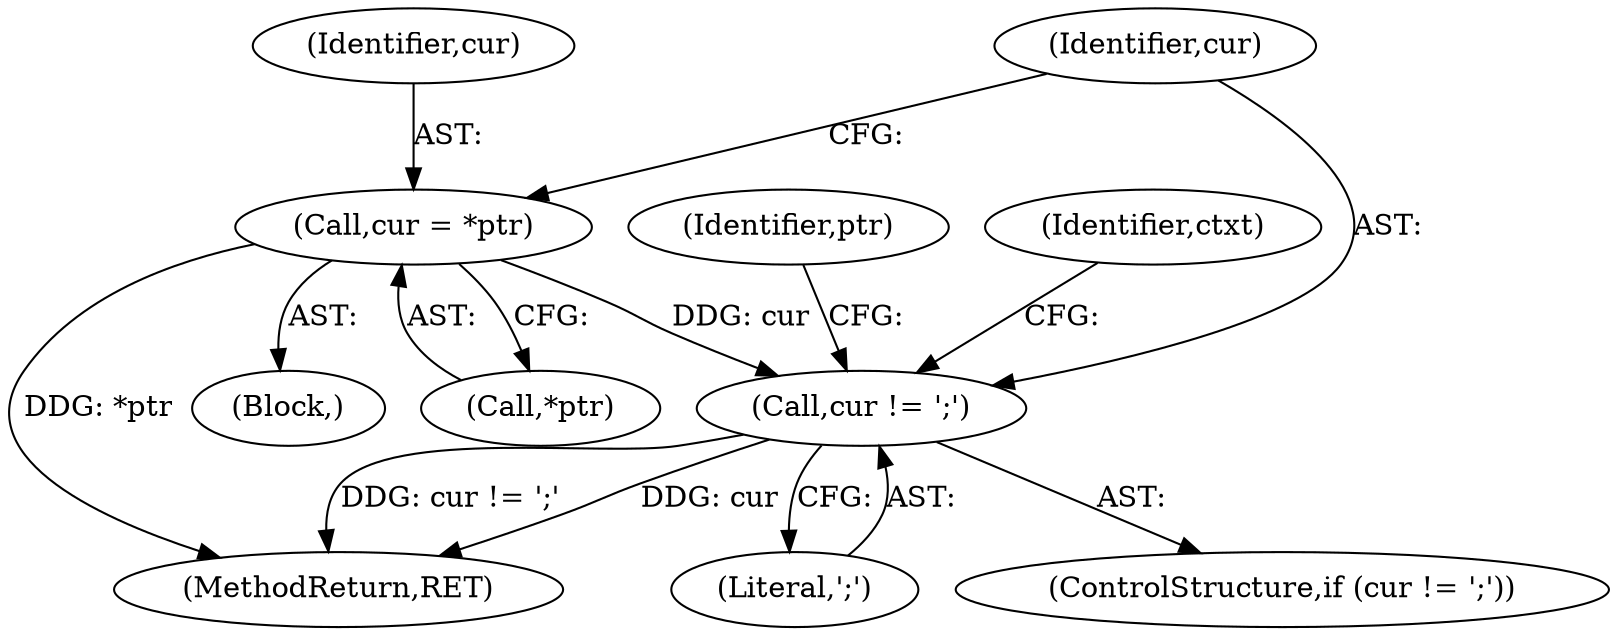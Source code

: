 digraph "0_Chrome_d0947db40187f4708c58e64cbd6013faf9eddeed_35@pointer" {
"1000164" [label="(Call,cur = *ptr)"];
"1000169" [label="(Call,cur != ';')"];
"1000108" [label="(Block,)"];
"1000166" [label="(Call,*ptr)"];
"1000168" [label="(ControlStructure,if (cur != ';'))"];
"1000164" [label="(Call,cur = *ptr)"];
"1000165" [label="(Identifier,cur)"];
"1000186" [label="(Identifier,ptr)"];
"1000299" [label="(MethodReturn,RET)"];
"1000171" [label="(Literal,';')"];
"1000170" [label="(Identifier,cur)"];
"1000169" [label="(Call,cur != ';')"];
"1000174" [label="(Identifier,ctxt)"];
"1000164" -> "1000108"  [label="AST: "];
"1000164" -> "1000166"  [label="CFG: "];
"1000165" -> "1000164"  [label="AST: "];
"1000166" -> "1000164"  [label="AST: "];
"1000170" -> "1000164"  [label="CFG: "];
"1000164" -> "1000299"  [label="DDG: *ptr"];
"1000164" -> "1000169"  [label="DDG: cur"];
"1000169" -> "1000168"  [label="AST: "];
"1000169" -> "1000171"  [label="CFG: "];
"1000170" -> "1000169"  [label="AST: "];
"1000171" -> "1000169"  [label="AST: "];
"1000174" -> "1000169"  [label="CFG: "];
"1000186" -> "1000169"  [label="CFG: "];
"1000169" -> "1000299"  [label="DDG: cur != ';'"];
"1000169" -> "1000299"  [label="DDG: cur"];
}
